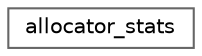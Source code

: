 digraph "类继承关系图"
{
 // LATEX_PDF_SIZE
  bgcolor="transparent";
  edge [fontname=Helvetica,fontsize=10,labelfontname=Helvetica,labelfontsize=10];
  node [fontname=Helvetica,fontsize=10,shape=box,height=0.2,width=0.4];
  rankdir="LR";
  Node0 [id="Node000000",label="allocator_stats",height=0.2,width=0.4,color="grey40", fillcolor="white", style="filled",URL="$structallocator__stats.html",tooltip=" "];
}
